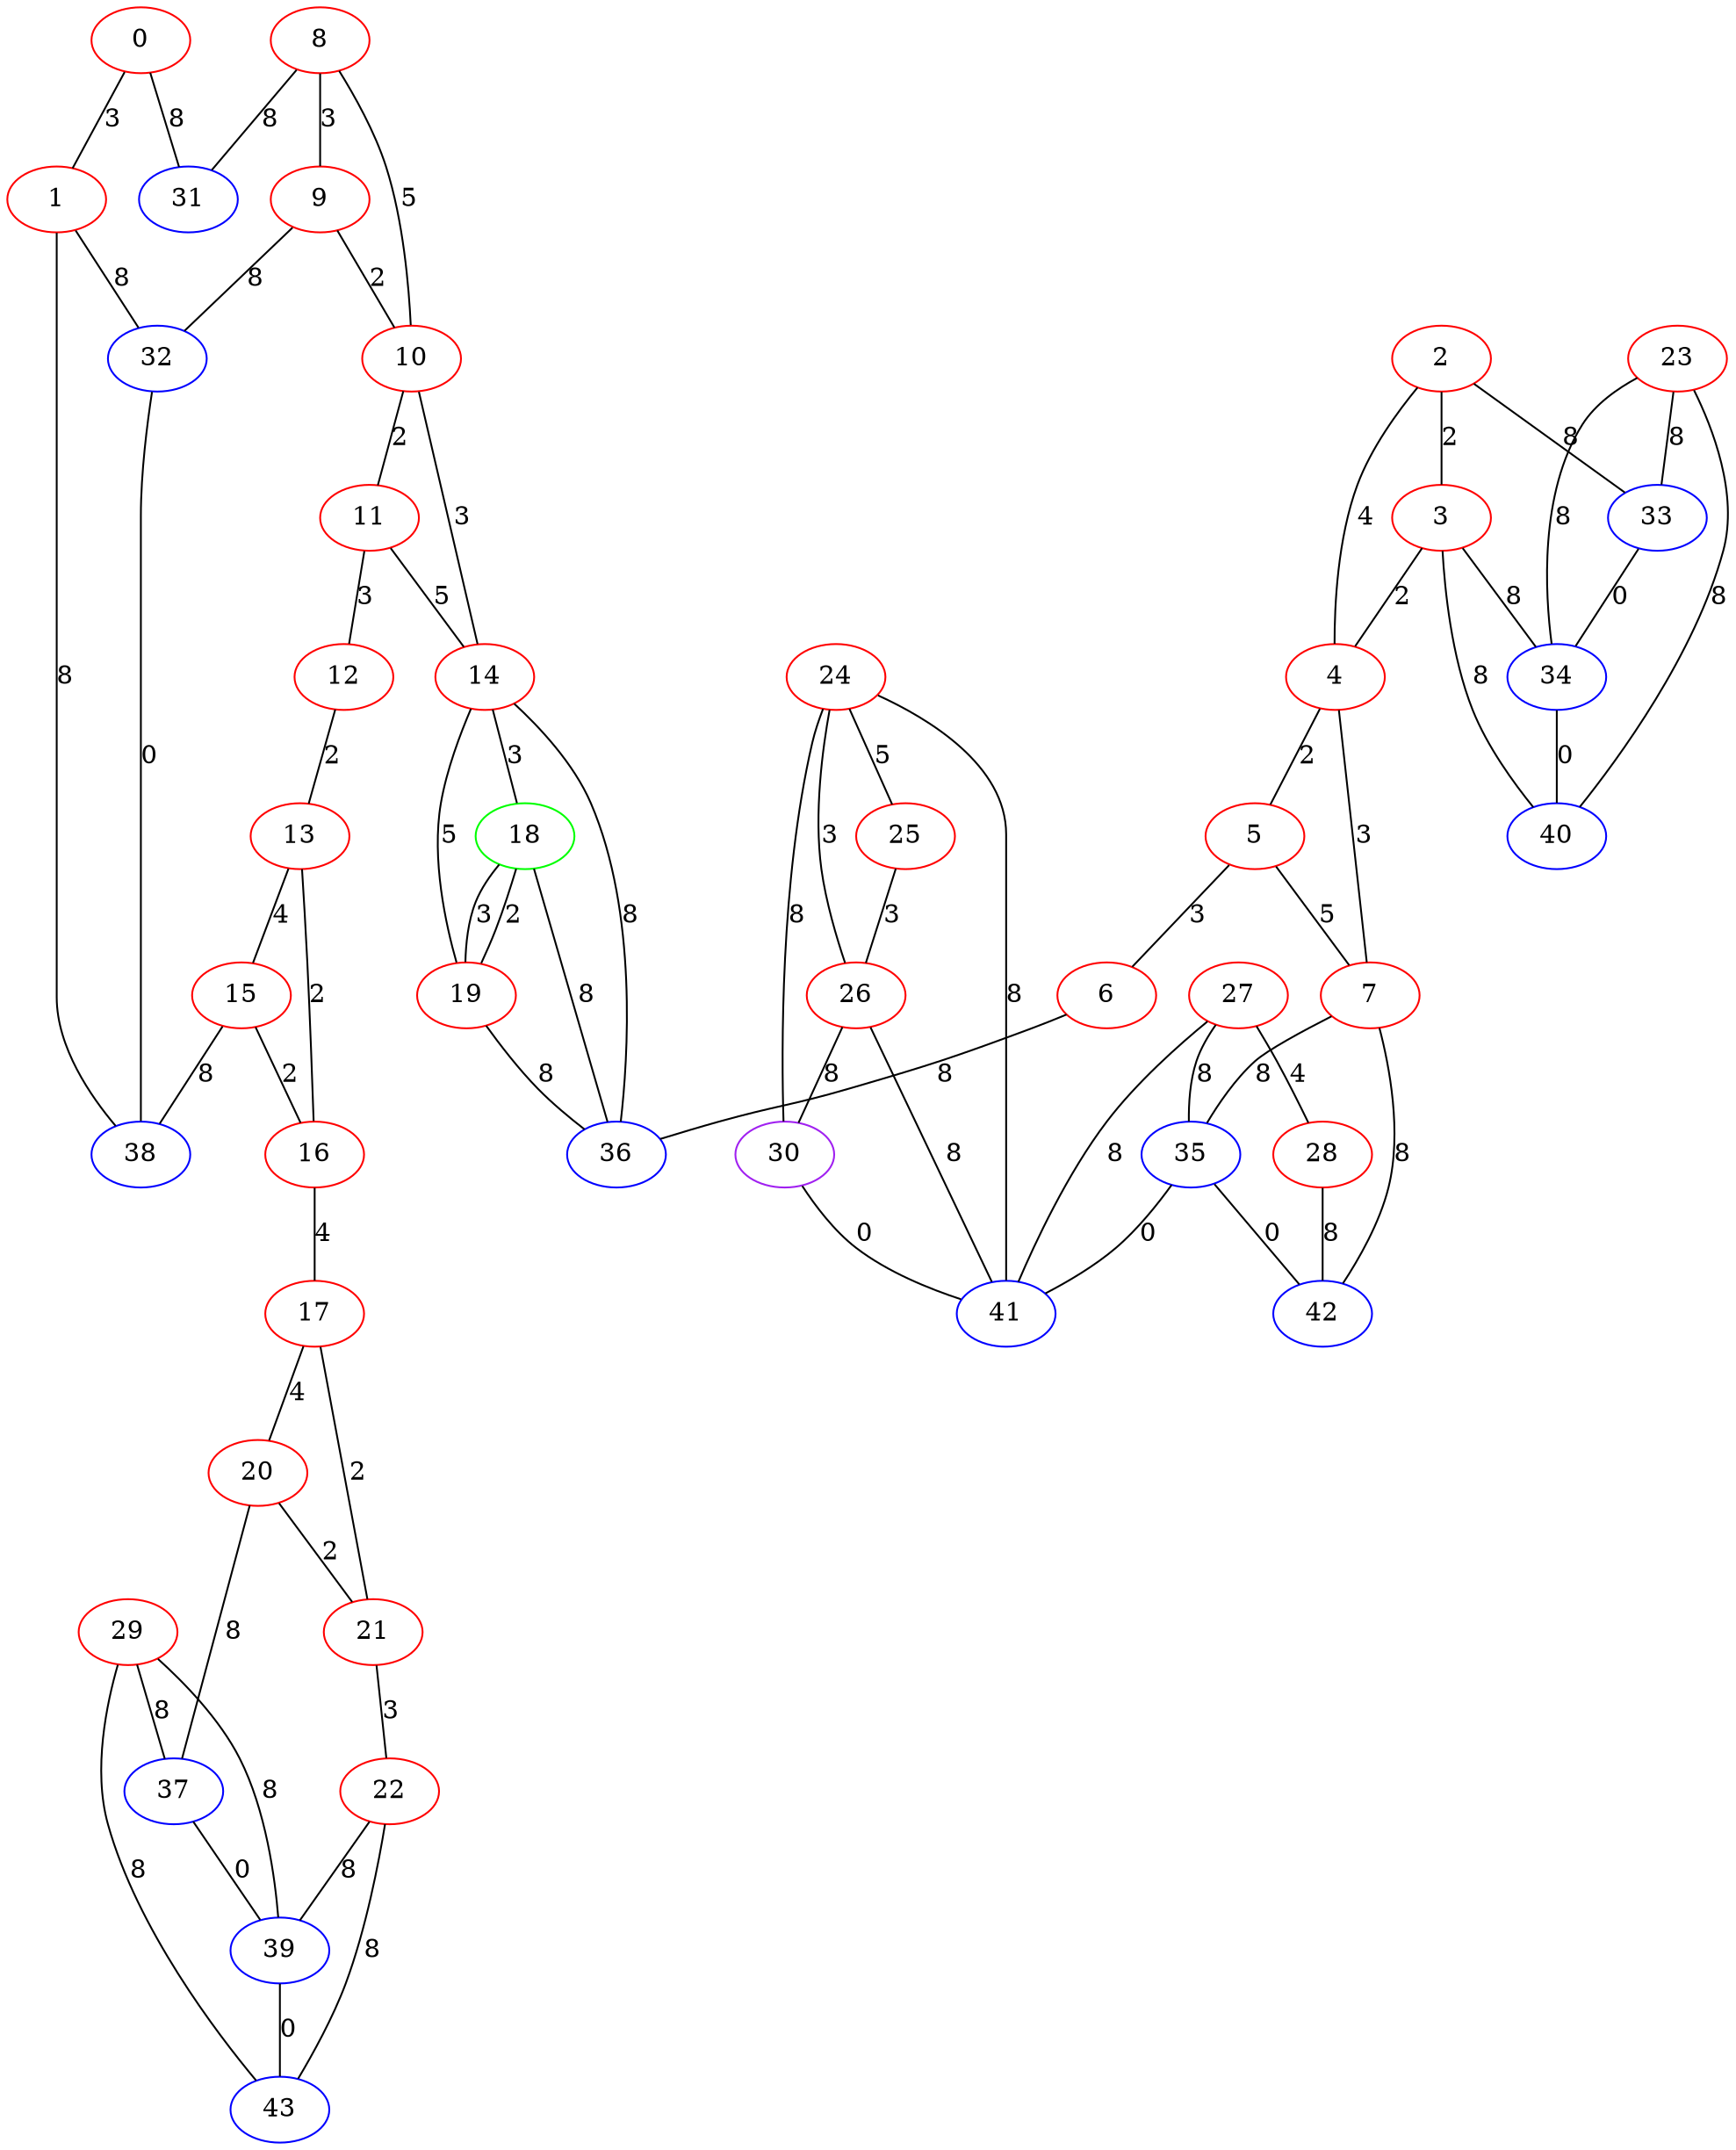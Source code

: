 graph "" {
0 [color=red, weight=1];
1 [color=red, weight=1];
2 [color=red, weight=1];
3 [color=red, weight=1];
4 [color=red, weight=1];
5 [color=red, weight=1];
6 [color=red, weight=1];
7 [color=red, weight=1];
8 [color=red, weight=1];
9 [color=red, weight=1];
10 [color=red, weight=1];
11 [color=red, weight=1];
12 [color=red, weight=1];
13 [color=red, weight=1];
14 [color=red, weight=1];
15 [color=red, weight=1];
16 [color=red, weight=1];
17 [color=red, weight=1];
18 [color=green, weight=2];
19 [color=red, weight=1];
20 [color=red, weight=1];
21 [color=red, weight=1];
22 [color=red, weight=1];
23 [color=red, weight=1];
24 [color=red, weight=1];
25 [color=red, weight=1];
26 [color=red, weight=1];
27 [color=red, weight=1];
28 [color=red, weight=1];
29 [color=red, weight=1];
30 [color=purple, weight=4];
31 [color=blue, weight=3];
32 [color=blue, weight=3];
33 [color=blue, weight=3];
34 [color=blue, weight=3];
35 [color=blue, weight=3];
36 [color=blue, weight=3];
37 [color=blue, weight=3];
38 [color=blue, weight=3];
39 [color=blue, weight=3];
40 [color=blue, weight=3];
41 [color=blue, weight=3];
42 [color=blue, weight=3];
43 [color=blue, weight=3];
0 -- 1  [key=0, label=3];
0 -- 31  [key=0, label=8];
1 -- 32  [key=0, label=8];
1 -- 38  [key=0, label=8];
2 -- 33  [key=0, label=8];
2 -- 3  [key=0, label=2];
2 -- 4  [key=0, label=4];
3 -- 40  [key=0, label=8];
3 -- 4  [key=0, label=2];
3 -- 34  [key=0, label=8];
4 -- 5  [key=0, label=2];
4 -- 7  [key=0, label=3];
5 -- 6  [key=0, label=3];
5 -- 7  [key=0, label=5];
6 -- 36  [key=0, label=8];
7 -- 42  [key=0, label=8];
7 -- 35  [key=0, label=8];
8 -- 9  [key=0, label=3];
8 -- 10  [key=0, label=5];
8 -- 31  [key=0, label=8];
9 -- 32  [key=0, label=8];
9 -- 10  [key=0, label=2];
10 -- 11  [key=0, label=2];
10 -- 14  [key=0, label=3];
11 -- 12  [key=0, label=3];
11 -- 14  [key=0, label=5];
12 -- 13  [key=0, label=2];
13 -- 16  [key=0, label=2];
13 -- 15  [key=0, label=4];
14 -- 18  [key=0, label=3];
14 -- 19  [key=0, label=5];
14 -- 36  [key=0, label=8];
15 -- 16  [key=0, label=2];
15 -- 38  [key=0, label=8];
16 -- 17  [key=0, label=4];
17 -- 20  [key=0, label=4];
17 -- 21  [key=0, label=2];
18 -- 19  [key=0, label=2];
18 -- 19  [key=1, label=3];
18 -- 36  [key=0, label=8];
19 -- 36  [key=0, label=8];
20 -- 21  [key=0, label=2];
20 -- 37  [key=0, label=8];
21 -- 22  [key=0, label=3];
22 -- 43  [key=0, label=8];
22 -- 39  [key=0, label=8];
23 -- 40  [key=0, label=8];
23 -- 33  [key=0, label=8];
23 -- 34  [key=0, label=8];
24 -- 25  [key=0, label=5];
24 -- 26  [key=0, label=3];
24 -- 30  [key=0, label=8];
24 -- 41  [key=0, label=8];
25 -- 26  [key=0, label=3];
26 -- 30  [key=0, label=8];
26 -- 41  [key=0, label=8];
27 -- 41  [key=0, label=8];
27 -- 35  [key=0, label=8];
27 -- 28  [key=0, label=4];
28 -- 42  [key=0, label=8];
29 -- 43  [key=0, label=8];
29 -- 37  [key=0, label=8];
29 -- 39  [key=0, label=8];
30 -- 41  [key=0, label=0];
32 -- 38  [key=0, label=0];
33 -- 34  [key=0, label=0];
34 -- 40  [key=0, label=0];
35 -- 41  [key=0, label=0];
35 -- 42  [key=0, label=0];
37 -- 39  [key=0, label=0];
39 -- 43  [key=0, label=0];
}
